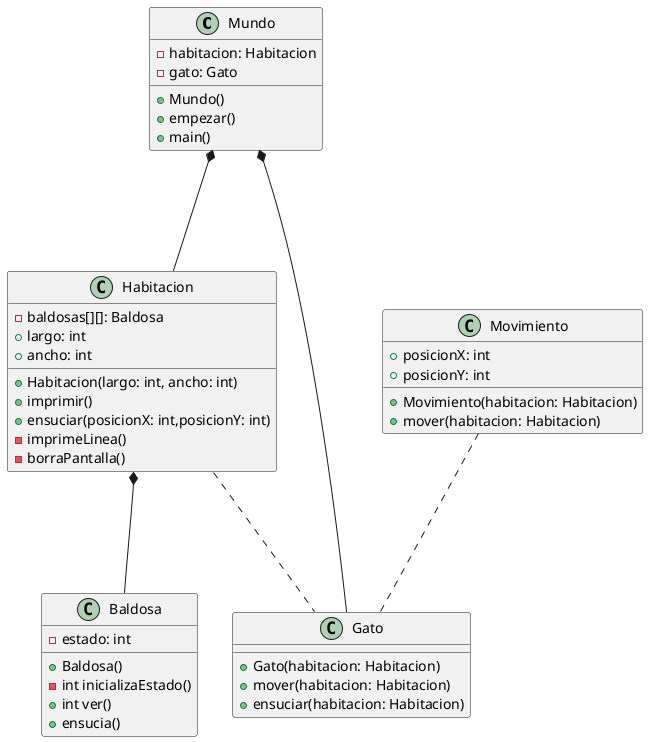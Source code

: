 @startuml

class Mundo{
    - habitacion: Habitacion
    - gato: Gato 
    + Mundo()
    + empezar()
    + main()
}

class Habitacion {
    - baldosas[][]: Baldosa
    + largo: int
    + ancho: int
    +Habitacion(largo: int, ancho: int)
    +imprimir()
    +ensuciar(posicionX: int,posicionY: int)
    -imprimeLinea()
    -borraPantalla()
}

class Baldosa{
    - estado: int
    + Baldosa()
    - int inicializaEstado()
    + int ver()
    + ensucia()
}

class Gato{
    + Gato(habitacion: Habitacion)
    + mover(habitacion: Habitacion)
    + ensuciar(habitacion: Habitacion)
}

class Movimiento {
    + posicionX: int
    + posicionY: int
    + Movimiento(habitacion: Habitacion)
    + mover(habitacion: Habitacion)
}


Mundo *--- Habitacion
Mundo *--- Gato
Habitacion *--- Baldosa 
Habitacion ... Gato
Movimiento ... Gato
@enduml
